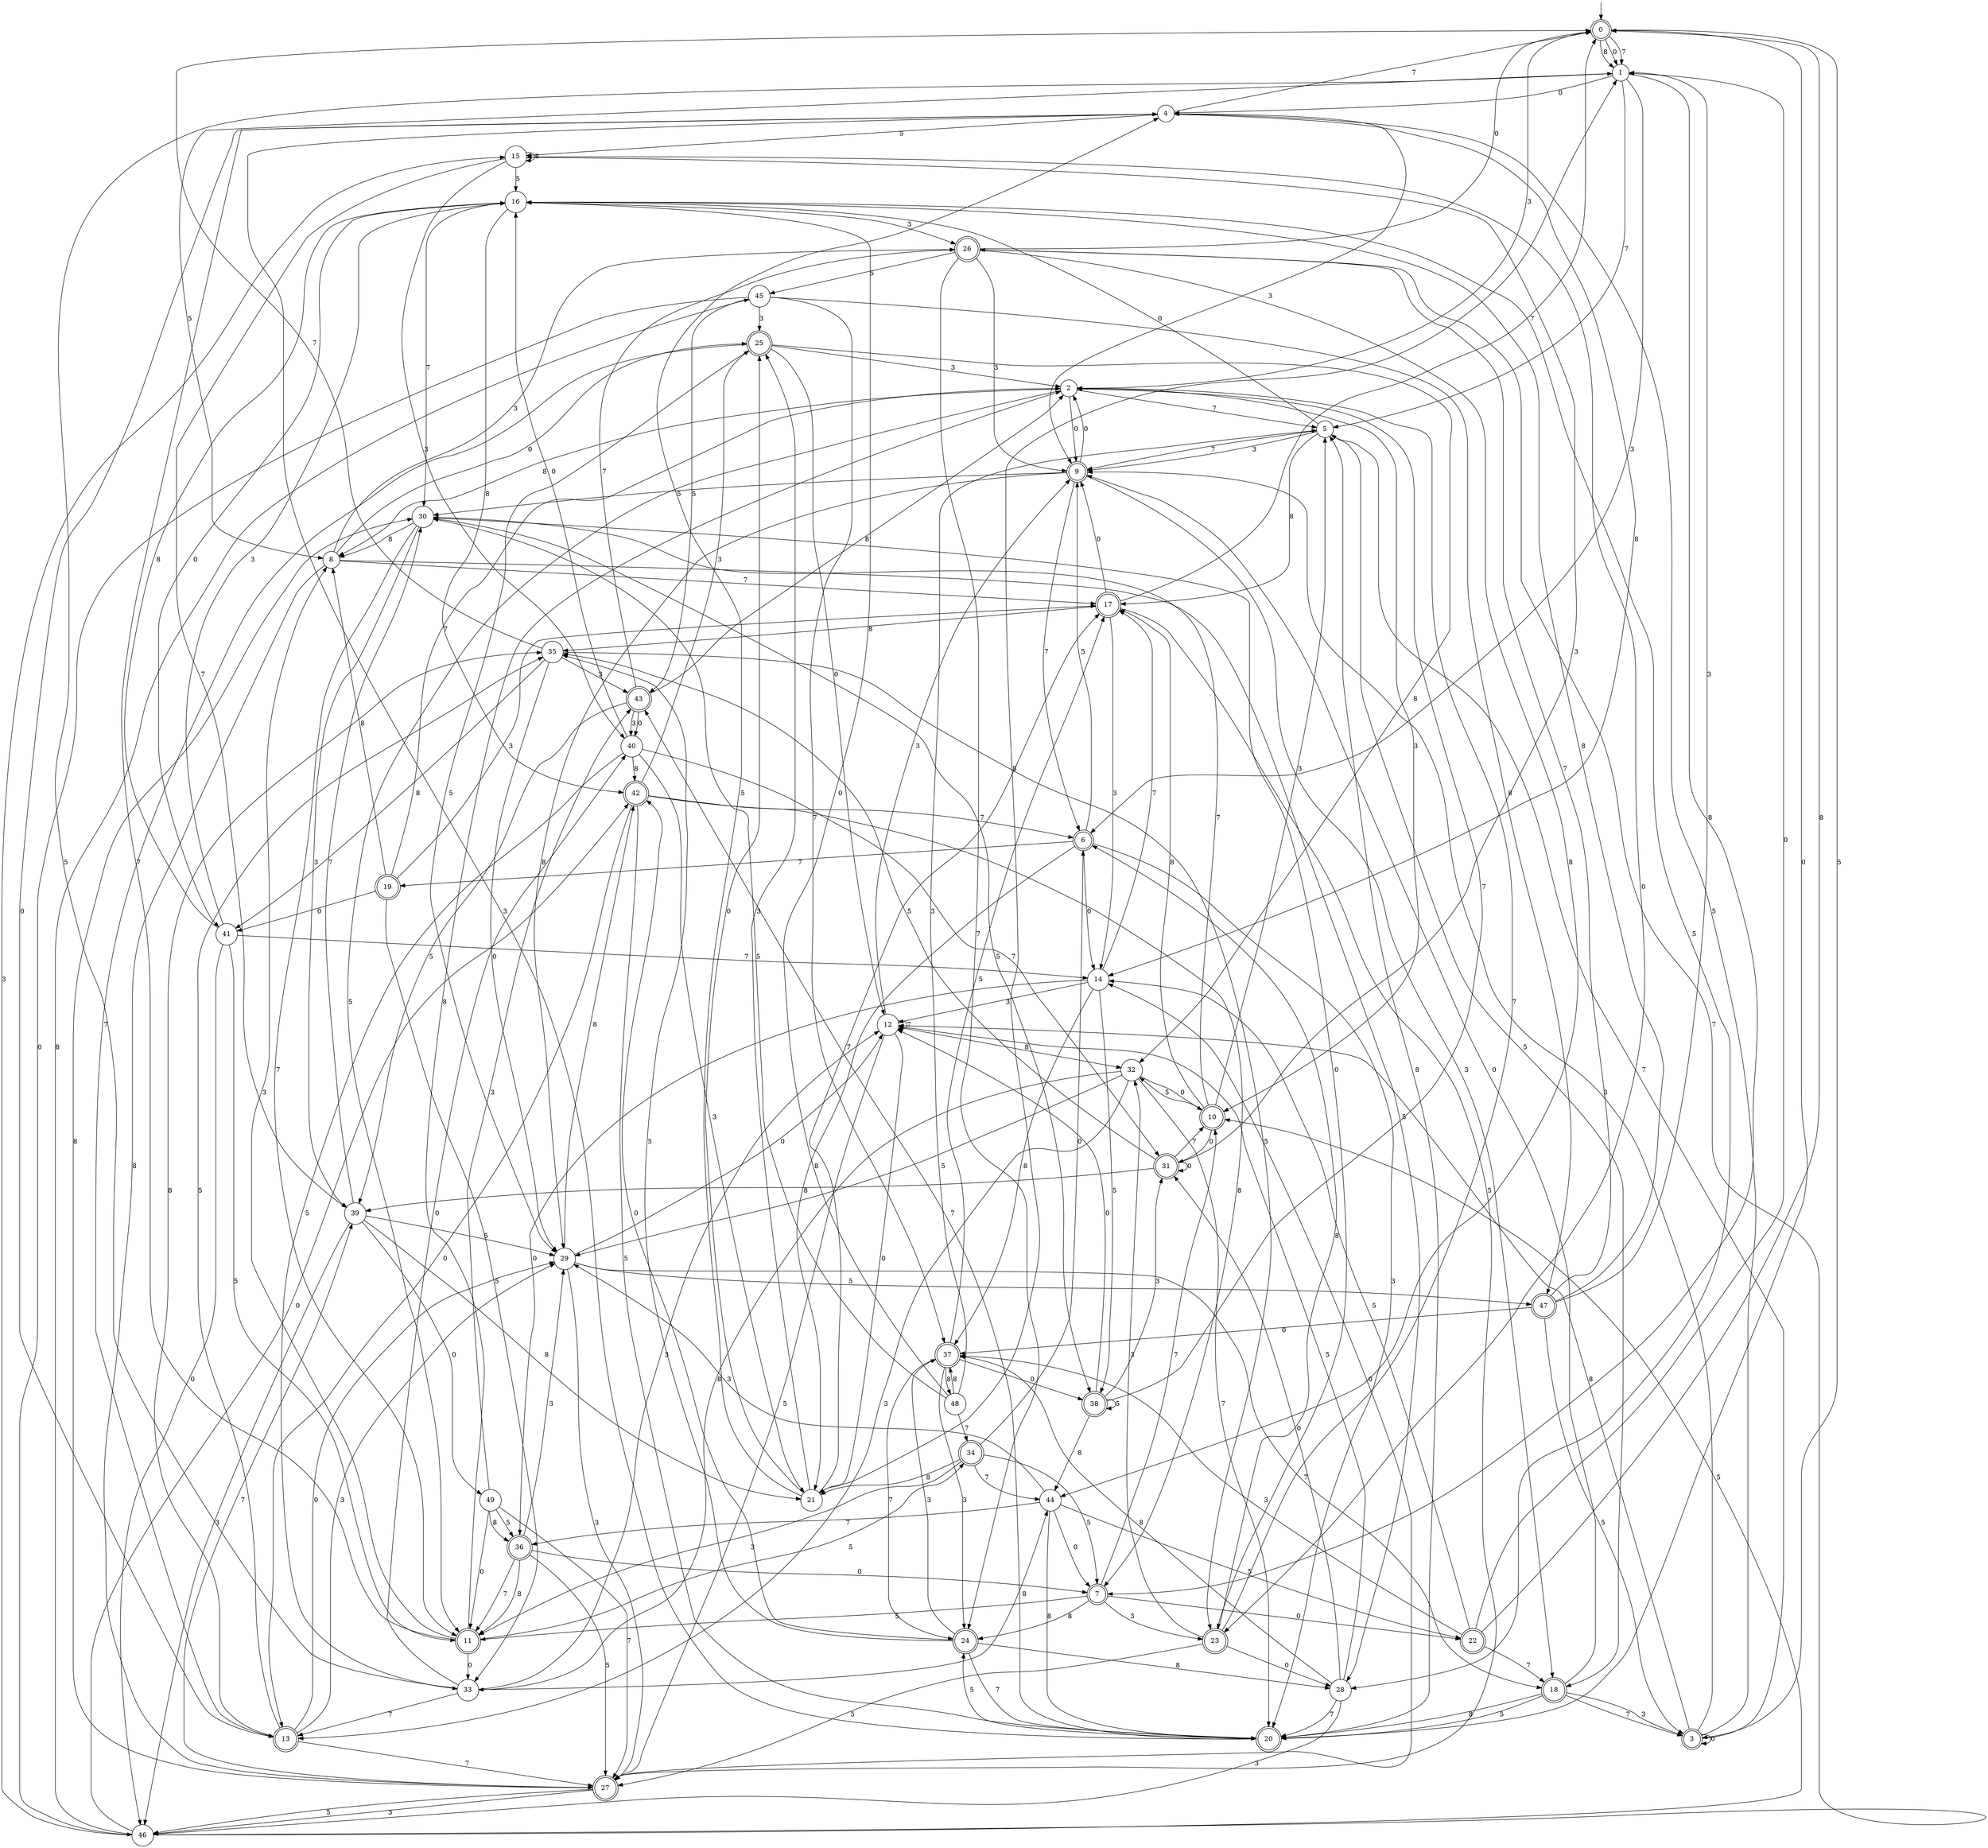 digraph g {

	s0 [shape="doublecircle" label="0"];
	s1 [shape="circle" label="1"];
	s2 [shape="circle" label="2"];
	s3 [shape="doublecircle" label="3"];
	s4 [shape="circle" label="4"];
	s5 [shape="circle" label="5"];
	s6 [shape="doublecircle" label="6"];
	s7 [shape="doublecircle" label="7"];
	s8 [shape="circle" label="8"];
	s9 [shape="doublecircle" label="9"];
	s10 [shape="doublecircle" label="10"];
	s11 [shape="doublecircle" label="11"];
	s12 [shape="circle" label="12"];
	s13 [shape="doublecircle" label="13"];
	s14 [shape="circle" label="14"];
	s15 [shape="circle" label="15"];
	s16 [shape="circle" label="16"];
	s17 [shape="doublecircle" label="17"];
	s18 [shape="doublecircle" label="18"];
	s19 [shape="doublecircle" label="19"];
	s20 [shape="doublecircle" label="20"];
	s21 [shape="circle" label="21"];
	s22 [shape="doublecircle" label="22"];
	s23 [shape="doublecircle" label="23"];
	s24 [shape="doublecircle" label="24"];
	s25 [shape="doublecircle" label="25"];
	s26 [shape="doublecircle" label="26"];
	s27 [shape="doublecircle" label="27"];
	s28 [shape="circle" label="28"];
	s29 [shape="circle" label="29"];
	s30 [shape="circle" label="30"];
	s31 [shape="doublecircle" label="31"];
	s32 [shape="circle" label="32"];
	s33 [shape="circle" label="33"];
	s34 [shape="doublecircle" label="34"];
	s35 [shape="circle" label="35"];
	s36 [shape="doublecircle" label="36"];
	s37 [shape="doublecircle" label="37"];
	s38 [shape="doublecircle" label="38"];
	s39 [shape="circle" label="39"];
	s40 [shape="circle" label="40"];
	s41 [shape="circle" label="41"];
	s42 [shape="doublecircle" label="42"];
	s43 [shape="doublecircle" label="43"];
	s44 [shape="circle" label="44"];
	s45 [shape="circle" label="45"];
	s46 [shape="circle" label="46"];
	s47 [shape="doublecircle" label="47"];
	s48 [shape="circle" label="48"];
	s49 [shape="circle" label="49"];
	s0 -> s1 [label="0"];
	s0 -> s1 [label="7"];
	s0 -> s2 [label="3"];
	s0 -> s1 [label="8"];
	s0 -> s3 [label="5"];
	s1 -> s4 [label="0"];
	s1 -> s5 [label="7"];
	s1 -> s6 [label="3"];
	s1 -> s7 [label="8"];
	s1 -> s8 [label="5"];
	s2 -> s9 [label="0"];
	s2 -> s5 [label="7"];
	s2 -> s10 [label="3"];
	s2 -> s8 [label="8"];
	s2 -> s11 [label="5"];
	s3 -> s3 [label="0"];
	s3 -> s5 [label="7"];
	s3 -> s9 [label="3"];
	s3 -> s12 [label="8"];
	s3 -> s4 [label="5"];
	s4 -> s13 [label="0"];
	s4 -> s0 [label="7"];
	s4 -> s9 [label="3"];
	s4 -> s14 [label="8"];
	s4 -> s15 [label="5"];
	s5 -> s16 [label="0"];
	s5 -> s9 [label="7"];
	s5 -> s9 [label="3"];
	s5 -> s17 [label="8"];
	s5 -> s18 [label="5"];
	s6 -> s14 [label="0"];
	s6 -> s19 [label="7"];
	s6 -> s20 [label="3"];
	s6 -> s21 [label="8"];
	s6 -> s9 [label="5"];
	s7 -> s22 [label="0"];
	s7 -> s10 [label="7"];
	s7 -> s23 [label="3"];
	s7 -> s24 [label="8"];
	s7 -> s11 [label="5"];
	s8 -> s25 [label="0"];
	s8 -> s17 [label="7"];
	s8 -> s26 [label="3"];
	s8 -> s27 [label="8"];
	s8 -> s28 [label="5"];
	s9 -> s2 [label="0"];
	s9 -> s6 [label="7"];
	s9 -> s18 [label="3"];
	s9 -> s29 [label="8"];
	s9 -> s30 [label="5"];
	s10 -> s31 [label="0"];
	s10 -> s30 [label="7"];
	s10 -> s5 [label="3"];
	s10 -> s17 [label="8"];
	s10 -> s32 [label="5"];
	s11 -> s33 [label="0"];
	s11 -> s4 [label="7"];
	s11 -> s8 [label="3"];
	s11 -> s2 [label="8"];
	s11 -> s34 [label="5"];
	s12 -> s21 [label="0"];
	s12 -> s12 [label="7"];
	s12 -> s9 [label="3"];
	s12 -> s32 [label="8"];
	s12 -> s27 [label="5"];
	s13 -> s29 [label="0"];
	s13 -> s27 [label="7"];
	s13 -> s29 [label="3"];
	s13 -> s35 [label="8"];
	s13 -> s35 [label="5"];
	s14 -> s36 [label="0"];
	s14 -> s17 [label="7"];
	s14 -> s12 [label="3"];
	s14 -> s37 [label="8"];
	s14 -> s38 [label="5"];
	s15 -> s23 [label="0"];
	s15 -> s39 [label="7"];
	s15 -> s40 [label="3"];
	s15 -> s15 [label="8"];
	s15 -> s16 [label="5"];
	s16 -> s41 [label="0"];
	s16 -> s30 [label="7"];
	s16 -> s26 [label="3"];
	s16 -> s42 [label="8"];
	s16 -> s28 [label="5"];
	s17 -> s9 [label="0"];
	s17 -> s0 [label="7"];
	s17 -> s14 [label="3"];
	s17 -> s35 [label="8"];
	s17 -> s27 [label="5"];
	s18 -> s9 [label="0"];
	s18 -> s3 [label="7"];
	s18 -> s3 [label="3"];
	s18 -> s20 [label="8"];
	s18 -> s20 [label="5"];
	s19 -> s41 [label="0"];
	s19 -> s2 [label="7"];
	s19 -> s17 [label="3"];
	s19 -> s8 [label="8"];
	s19 -> s33 [label="5"];
	s20 -> s0 [label="0"];
	s20 -> s43 [label="7"];
	s20 -> s4 [label="3"];
	s20 -> s5 [label="8"];
	s20 -> s24 [label="5"];
	s21 -> s25 [label="0"];
	s21 -> s17 [label="7"];
	s21 -> s25 [label="3"];
	s21 -> s1 [label="8"];
	s21 -> s4 [label="5"];
	s22 -> s1 [label="0"];
	s22 -> s18 [label="7"];
	s22 -> s37 [label="3"];
	s22 -> s0 [label="8"];
	s22 -> s14 [label="5"];
	s23 -> s28 [label="0"];
	s23 -> s2 [label="7"];
	s23 -> s32 [label="3"];
	s23 -> s6 [label="8"];
	s23 -> s27 [label="5"];
	s24 -> s42 [label="0"];
	s24 -> s20 [label="7"];
	s24 -> s37 [label="3"];
	s24 -> s28 [label="8"];
	s24 -> s35 [label="5"];
	s25 -> s12 [label="0"];
	s25 -> s13 [label="7"];
	s25 -> s2 [label="3"];
	s25 -> s32 [label="8"];
	s25 -> s29 [label="5"];
	s26 -> s0 [label="0"];
	s26 -> s24 [label="7"];
	s26 -> s9 [label="3"];
	s26 -> s44 [label="8"];
	s26 -> s45 [label="5"];
	s27 -> s14 [label="0"];
	s27 -> s39 [label="7"];
	s27 -> s46 [label="3"];
	s27 -> s30 [label="8"];
	s27 -> s46 [label="5"];
	s28 -> s31 [label="0"];
	s28 -> s20 [label="7"];
	s28 -> s46 [label="3"];
	s28 -> s37 [label="8"];
	s28 -> s12 [label="5"];
	s29 -> s12 [label="0"];
	s29 -> s18 [label="7"];
	s29 -> s27 [label="3"];
	s29 -> s42 [label="8"];
	s29 -> s47 [label="5"];
	s30 -> s23 [label="0"];
	s30 -> s11 [label="7"];
	s30 -> s39 [label="3"];
	s30 -> s8 [label="8"];
	s30 -> s38 [label="5"];
	s31 -> s31 [label="0"];
	s31 -> s10 [label="7"];
	s31 -> s15 [label="3"];
	s31 -> s39 [label="8"];
	s31 -> s35 [label="5"];
	s32 -> s10 [label="0"];
	s32 -> s20 [label="7"];
	s32 -> s13 [label="3"];
	s32 -> s33 [label="8"];
	s32 -> s29 [label="5"];
	s33 -> s40 [label="0"];
	s33 -> s13 [label="7"];
	s33 -> s12 [label="3"];
	s33 -> s44 [label="8"];
	s33 -> s1 [label="5"];
	s34 -> s6 [label="0"];
	s34 -> s44 [label="7"];
	s34 -> s11 [label="3"];
	s34 -> s21 [label="8"];
	s34 -> s7 [label="5"];
	s35 -> s29 [label="0"];
	s35 -> s0 [label="7"];
	s35 -> s43 [label="3"];
	s35 -> s41 [label="8"];
	s35 -> s23 [label="5"];
	s36 -> s7 [label="0"];
	s36 -> s11 [label="7"];
	s36 -> s29 [label="3"];
	s36 -> s11 [label="8"];
	s36 -> s27 [label="5"];
	s37 -> s38 [label="0"];
	s37 -> s24 [label="7"];
	s37 -> s24 [label="3"];
	s37 -> s48 [label="8"];
	s37 -> s17 [label="5"];
	s38 -> s12 [label="0"];
	s38 -> s2 [label="7"];
	s38 -> s31 [label="3"];
	s38 -> s44 [label="8"];
	s38 -> s38 [label="5"];
	s39 -> s49 [label="0"];
	s39 -> s30 [label="7"];
	s39 -> s46 [label="3"];
	s39 -> s21 [label="8"];
	s39 -> s29 [label="5"];
	s40 -> s16 [label="0"];
	s40 -> s31 [label="7"];
	s40 -> s21 [label="3"];
	s40 -> s42 [label="8"];
	s40 -> s33 [label="5"];
	s41 -> s46 [label="0"];
	s41 -> s14 [label="7"];
	s41 -> s16 [label="3"];
	s41 -> s16 [label="8"];
	s41 -> s11 [label="5"];
	s42 -> s13 [label="0"];
	s42 -> s6 [label="7"];
	s42 -> s25 [label="3"];
	s42 -> s7 [label="8"];
	s42 -> s20 [label="5"];
	s43 -> s40 [label="0"];
	s43 -> s26 [label="7"];
	s43 -> s40 [label="3"];
	s43 -> s2 [label="8"];
	s43 -> s39 [label="5"];
	s44 -> s7 [label="0"];
	s44 -> s36 [label="7"];
	s44 -> s29 [label="3"];
	s44 -> s20 [label="8"];
	s44 -> s22 [label="5"];
	s45 -> s46 [label="0"];
	s45 -> s37 [label="7"];
	s45 -> s25 [label="3"];
	s45 -> s47 [label="8"];
	s45 -> s43 [label="5"];
	s46 -> s42 [label="0"];
	s46 -> s26 [label="7"];
	s46 -> s15 [label="3"];
	s46 -> s45 [label="8"];
	s46 -> s10 [label="5"];
	s47 -> s37 [label="0"];
	s47 -> s26 [label="7"];
	s47 -> s1 [label="3"];
	s47 -> s16 [label="8"];
	s47 -> s3 [label="5"];
	s48 -> s16 [label="0"];
	s48 -> s34 [label="7"];
	s48 -> s5 [label="3"];
	s48 -> s37 [label="8"];
	s48 -> s30 [label="5"];
	s49 -> s11 [label="0"];
	s49 -> s27 [label="7"];
	s49 -> s43 [label="3"];
	s49 -> s36 [label="8"];
	s49 -> s36 [label="5"];

__start0 [label="" shape="none" width="0" height="0"];
__start0 -> s0;

}
